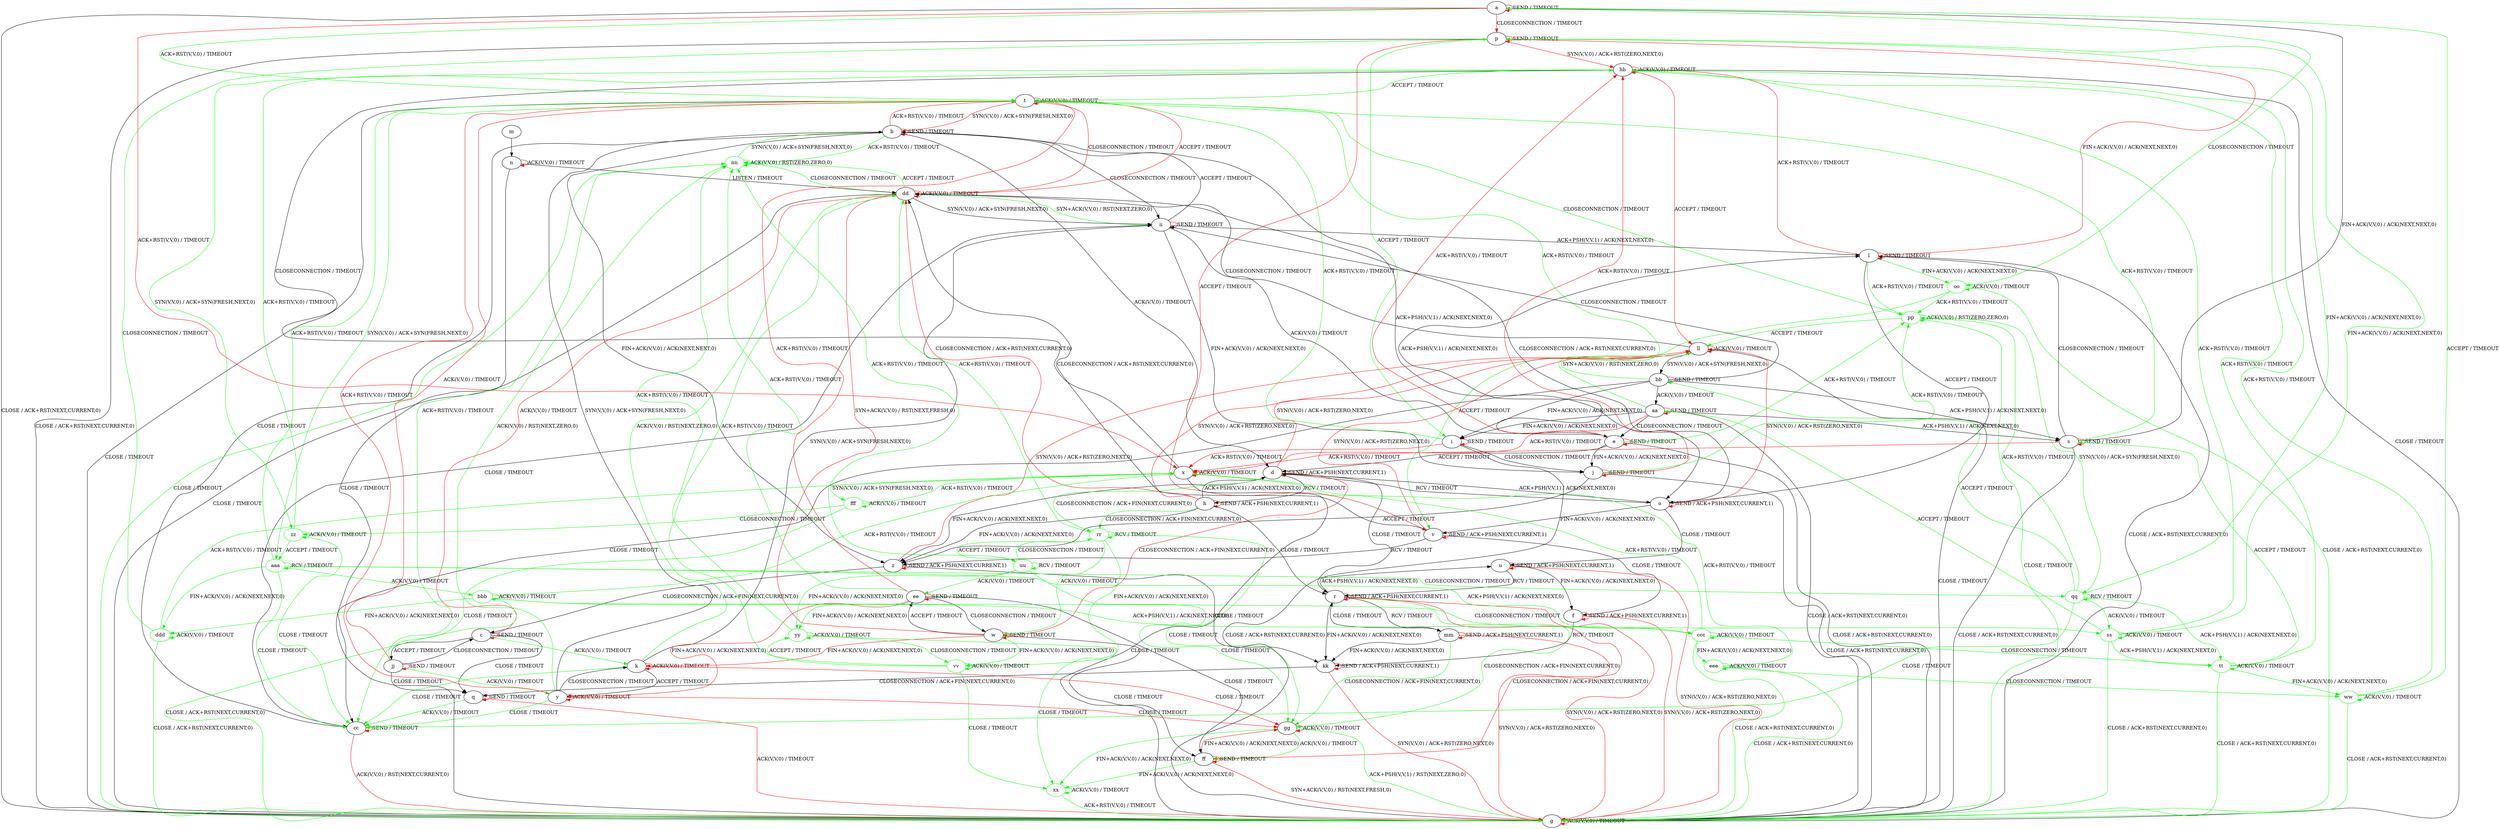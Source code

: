digraph "" {
	graph ["Incoming time"=1.1886098384857178,
		"Outgoing time"=1.385237693786621,
		Output="{'States': 58, 'Transitions': 871, 'Filename': '../results/tcp/TCP_Windows8_Server-TCP_Linux_Server-yices-1.dot'}",
		Reference="{'States': 39, 'Transitions': 495, 'Filename': '../subjects/tcp/TCP_Windows8_Server.dot'}",
		Solver=yices,
		Updated="{'States': 58, 'Transitions': 685, 'Filename': '../subjects/tcp/TCP_Linux_Server.dot'}",
		"f-measure"=0.5237288135593221,
		precision=0.4510948905109489,
		recall=0.6242424242424243
	];
	a -> a [key=0,
	color=red,
	label="SEND / TIMEOUT"];
a -> g [key=0,
label="CLOSE / ACK+RST(NEXT,CURRENT,0)"];
a -> p [key=0,
color=red,
label="CLOSECONNECTION / TIMEOUT"];
a -> t [key=0,
color=green,
label="ACK+RST(V,V,0) / TIMEOUT"];
a -> x [key=0,
color=red,
label="ACK+RST(V,V,0) / TIMEOUT"];
oo [color=green];
a -> oo [key=0,
color=green,
label="CLOSECONNECTION / TIMEOUT"];
b -> b [key=0,
color=red,
label="SEND / TIMEOUT"];
b -> d [key=0,
label="ACK(V,V,0) / TIMEOUT"];
b -> o [key=0,
label="ACK+PSH(V,V,1) / ACK(NEXT,NEXT,0)"];
b -> t [key=0,
color=red,
label="ACK+RST(V,V,0) / TIMEOUT"];
b -> z [key=0,
label="FIN+ACK(V,V,0) / ACK(NEXT,NEXT,0)"];
b -> cc [key=0,
label="CLOSE / TIMEOUT"];
b -> ii [key=0,
label="CLOSECONNECTION / TIMEOUT"];
nn [color=green];
b -> nn [key=0,
color=green,
label="ACK+RST(V,V,0) / TIMEOUT"];
c -> c [key=0,
color=red,
label="SEND / TIMEOUT"];
c -> k [key=0,
color=green,
label="ACK(V,V,0) / TIMEOUT"];
c -> q [key=0,
label="CLOSE / TIMEOUT"];
c -> dd [key=0,
color=red,
label="ACK(V,V,0) / TIMEOUT"];
c -> jj [key=0,
label="ACCEPT / TIMEOUT"];
d -> d [key=0,
color=red,
label="SEND / ACK+PSH(NEXT,CURRENT,1)"];
d -> h [key=0,
label="RCV / TIMEOUT"];
d -> o [key=0,
label="ACK+PSH(V,V,1) / ACK(NEXT,NEXT,0)"];
d -> r [key=0,
label="CLOSE / TIMEOUT"];
d -> w [key=0,
color=red,
label="CLOSECONNECTION / ACK+FIN(NEXT,CURRENT,0)"];
d -> z [key=0,
label="FIN+ACK(V,V,0) / ACK(NEXT,NEXT,0)"];
d -> ll [key=0,
color=red,
label="SYN(V,V,0) / ACK+RST(ZERO,NEXT,0)"];
rr [color=green];
d -> rr [key=0,
color=green,
label="CLOSECONNECTION / ACK+FIN(NEXT,CURRENT,0)"];
e -> d [key=0,
label="ACCEPT / TIMEOUT"];
e -> e [key=0,
color=red,
label="SEND / TIMEOUT"];
e -> g [key=0,
label="CLOSE / ACK+RST(NEXT,CURRENT,0)"];
e -> j [key=0,
label="FIN+ACK(V,V,0) / ACK(NEXT,NEXT,0)"];
e -> l [key=0,
label="ACK+PSH(V,V,1) / ACK(NEXT,NEXT,0)"];
e -> hh [key=0,
color=red,
label="ACK+RST(V,V,0) / TIMEOUT"];
pp [color=green];
e -> pp [key=0,
color=green,
label="ACK+RST(V,V,0) / TIMEOUT"];
f -> f [key=0,
color=red,
label="SEND / ACK+PSH(NEXT,CURRENT,1)"];
f -> g [key=0,
color=red,
label="SYN(V,V,0) / ACK+RST(ZERO,NEXT,0)"];
f -> kk [key=0,
label="RCV / TIMEOUT"];
g -> g [key=0,
color=red,
label="ACK(V,V,0) / TIMEOUT"];
h -> d [key=0,
label="ACK+PSH(V,V,1) / ACK(NEXT,NEXT,0)"];
h -> h [key=0,
color=red,
label="SEND / ACK+PSH(NEXT,CURRENT,1)"];
h -> r [key=0,
label="CLOSE / TIMEOUT"];
h -> z [key=0,
label="FIN+ACK(V,V,0) / ACK(NEXT,NEXT,0)"];
h -> dd [key=0,
color=red,
label="CLOSECONNECTION / ACK+RST(NEXT,CURRENT,0)"];
h -> ll [key=0,
color=red,
label="SYN(V,V,0) / ACK+RST(ZERO,NEXT,0)"];
h -> rr [key=0,
color=green,
label="CLOSECONNECTION / ACK+FIN(NEXT,CURRENT,0)"];
i -> g [key=0,
label="CLOSE / ACK+RST(NEXT,CURRENT,0)"];
i -> i [key=0,
color=red,
label="SEND / TIMEOUT"];
i -> j [key=0,
label="CLOSECONNECTION / TIMEOUT"];
i -> t [key=0,
color=green,
label="ACK+RST(V,V,0) / TIMEOUT"];
i -> x [key=0,
color=red,
label="ACK+RST(V,V,0) / TIMEOUT"];
j -> g [key=0,
label="CLOSE / ACK+RST(NEXT,CURRENT,0)"];
j -> j [key=0,
color=red,
label="SEND / TIMEOUT"];
j -> z [key=0,
label="ACCEPT / TIMEOUT"];
j -> hh [key=0,
color=red,
label="ACK+RST(V,V,0) / TIMEOUT"];
j -> pp [key=0,
color=green,
label="ACK+RST(V,V,0) / TIMEOUT"];
k -> k [key=0,
color=red,
label="ACK(V,V,0) / TIMEOUT"];
k -> y [key=0,
label="ACCEPT / TIMEOUT"];
k -> cc [key=0,
color=green,
label="CLOSE / TIMEOUT"];
k -> dd [key=0,
color=green,
label="ACK(V,V,0) / RST(NEXT,ZERO,0)"];
k -> gg [key=0,
color=red,
label="CLOSE / TIMEOUT"];
k -> ii [key=0,
label="SYN(V,V,0) / ACK+SYN(FRESH,NEXT,0)"];
l -> g [key=0,
label="CLOSE / ACK+RST(NEXT,CURRENT,0)"];
l -> l [key=0,
color=red,
label="SEND / TIMEOUT"];
l -> o [key=0,
label="ACCEPT / TIMEOUT"];
l -> p [key=0,
color=red,
label="FIN+ACK(V,V,0) / ACK(NEXT,NEXT,0)"];
l -> hh [key=0,
color=red,
label="ACK+RST(V,V,0) / TIMEOUT"];
l -> oo [key=0,
color=green,
label="FIN+ACK(V,V,0) / ACK(NEXT,NEXT,0)"];
l -> pp [key=0,
color=green,
label="ACK+RST(V,V,0) / TIMEOUT"];
m -> n [key=0];
n -> g [key=0,
label="CLOSE / TIMEOUT"];
n -> n [key=0,
color=red,
label="ACK(V,V,0) / TIMEOUT"];
n -> dd [key=0,
label="LISTEN / TIMEOUT"];
o -> d [key=0,
label="RCV / TIMEOUT"];
o -> o [key=0,
color=red,
label="SEND / ACK+PSH(NEXT,CURRENT,1)"];
o -> u [key=0,
label="CLOSE / TIMEOUT"];
o -> v [key=0,
label="FIN+ACK(V,V,0) / ACK(NEXT,NEXT,0)"];
o -> dd [key=0,
label="CLOSECONNECTION / ACK+RST(NEXT,CURRENT,0)"];
o -> ll [key=0,
color=red,
label="SYN(V,V,0) / ACK+RST(ZERO,NEXT,0)"];
p -> g [key=0,
label="CLOSE / ACK+RST(NEXT,CURRENT,0)"];
p -> i [key=0,
color=green,
label="ACCEPT / TIMEOUT"];
p -> p [key=0,
color=red,
label="SEND / TIMEOUT"];
p -> v [key=0,
color=red,
label="ACCEPT / TIMEOUT"];
p -> hh [key=0,
color=red,
label="SYN(V,V,0) / ACK+RST(ZERO,NEXT,0)"];
q -> g [key=0,
color=red,
label="ACK(V,V,0) / TIMEOUT"];
q -> q [key=0,
color=red,
label="SEND / TIMEOUT"];
q -> cc [key=0,
color=green,
label="ACK(V,V,0) / TIMEOUT"];
r -> g [key=0,
color=red,
label="SYN(V,V,0) / ACK+RST(ZERO,NEXT,0)"];
r -> r [key=0,
color=red,
label="SEND / ACK+PSH(NEXT,CURRENT,1)"];
r -> u [key=0,
label="ACK+PSH(V,V,1) / ACK(NEXT,NEXT,0)"];
r -> ff [key=0,
color=red,
label="CLOSECONNECTION / ACK+FIN(NEXT,CURRENT,0)"];
r -> gg [key=0,
color=green,
label="CLOSECONNECTION / ACK+FIN(NEXT,CURRENT,0)"];
r -> kk [key=0,
label="FIN+ACK(V,V,0) / ACK(NEXT,NEXT,0)"];
r -> mm [key=0,
label="RCV / TIMEOUT"];
s -> a [key=0,
label="FIN+ACK(V,V,0) / ACK(NEXT,NEXT,0)"];
s -> g [key=0,
label="CLOSE / ACK+RST(NEXT,CURRENT,0)"];
s -> l [key=0,
label="CLOSECONNECTION / TIMEOUT"];
s -> s [key=0,
color=red,
label="SEND / TIMEOUT"];
s -> t [key=0,
color=green,
label="ACK+RST(V,V,0) / TIMEOUT"];
s -> x [key=0,
color=red,
label="ACK+RST(V,V,0) / TIMEOUT"];
t -> b [key=0,
color=red,
label="SYN(V,V,0) / ACK+SYN(FRESH,NEXT,0)"];
t -> g [key=0,
label="CLOSE / TIMEOUT"];
t -> t [key=0,
color=red,
label="ACK(V,V,0) / TIMEOUT"];
t -> dd [key=0,
color=red,
label="CLOSECONNECTION / TIMEOUT"];
t -> pp [key=0,
color=green,
label="CLOSECONNECTION / TIMEOUT"];
aaa [color=green];
t -> aaa [key=0,
color=green,
label="SYN(V,V,0) / ACK+SYN(FRESH,NEXT,0)"];
u -> f [key=0,
label="FIN+ACK(V,V,0) / ACK(NEXT,NEXT,0)"];
u -> g [key=0,
color=red,
label="SYN(V,V,0) / ACK+RST(ZERO,NEXT,0)"];
u -> r [key=0,
label="RCV / TIMEOUT"];
u -> u [key=0,
color=red,
label="SEND / ACK+PSH(NEXT,CURRENT,1)"];
v -> f [key=0,
label="CLOSE / TIMEOUT"];
v -> v [key=0,
color=red,
label="SEND / ACK+PSH(NEXT,CURRENT,1)"];
v -> z [key=0,
label="RCV / TIMEOUT"];
v -> dd [key=0,
label="CLOSECONNECTION / ACK+RST(NEXT,CURRENT,0)"];
v -> ll [key=0,
color=red,
label="SYN(V,V,0) / ACK+RST(ZERO,NEXT,0)"];
w -> k [key=0,
color=red,
label="FIN+ACK(V,V,0) / ACK(NEXT,NEXT,0)"];
w -> w [key=0,
color=red,
label="SEND / TIMEOUT"];
w -> dd [key=0,
color=red,
label="SYN+ACK(V,V,0) / RST(NEXT,FRESH,0)"];
w -> ee [key=0,
label="ACCEPT / TIMEOUT"];
w -> ff [key=0,
label="CLOSE / TIMEOUT"];
vv [color=green];
w -> vv [key=0,
color=green,
label="FIN+ACK(V,V,0) / ACK(NEXT,NEXT,0)"];
x -> g [key=0,
label="CLOSE / TIMEOUT"];
x -> x [key=0,
color=red,
label="ACK(V,V,0) / TIMEOUT"];
x -> hh [key=0,
label="CLOSECONNECTION / TIMEOUT"];
fff [color=green];
x -> fff [key=0,
color=green,
label="SYN(V,V,0) / ACK+SYN(FRESH,NEXT,0)"];
y -> b [key=0,
label="SYN(V,V,0) / ACK+SYN(FRESH,NEXT,0)"];
y -> k [key=0,
label="CLOSECONNECTION / TIMEOUT"];
y -> t [key=0,
color=red,
label="ACK+RST(V,V,0) / TIMEOUT"];
y -> y [key=0,
color=red,
label="ACK(V,V,0) / TIMEOUT"];
y -> cc [key=0,
color=green,
label="CLOSE / TIMEOUT"];
y -> gg [key=0,
color=red,
label="CLOSE / TIMEOUT"];
y -> nn [key=0,
color=green,
label="ACK(V,V,0) / RST(NEXT,ZERO,0)"];
z -> c [key=0,
label="CLOSECONNECTION / ACK+FIN(NEXT,CURRENT,0)"];
z -> z [key=0,
color=red,
label="SEND / ACK+PSH(NEXT,CURRENT,1)"];
z -> kk [key=0,
label="CLOSE / TIMEOUT"];
z -> ll [key=0,
color=red,
label="SYN(V,V,0) / ACK+RST(ZERO,NEXT,0)"];
aa -> e [key=0,
label="CLOSECONNECTION / TIMEOUT"];
aa -> g [key=0,
label="CLOSE / ACK+RST(NEXT,CURRENT,0)"];
aa -> i [key=0,
label="FIN+ACK(V,V,0) / ACK(NEXT,NEXT,0)"];
aa -> s [key=0,
label="ACK+PSH(V,V,1) / ACK(NEXT,NEXT,0)"];
aa -> t [key=0,
color=green,
label="ACK+RST(V,V,0) / TIMEOUT"];
aa -> x [key=0,
color=red,
label="ACK+RST(V,V,0) / TIMEOUT"];
aa -> aa [key=0,
color=red,
label="SEND / TIMEOUT"];
bb -> i [key=0,
label="FIN+ACK(V,V,0) / ACK(NEXT,NEXT,0)"];
bb -> s [key=0,
label="ACK+PSH(V,V,1) / ACK(NEXT,NEXT,0)"];
bb -> aa [key=0,
label="ACK(V,V,0) / TIMEOUT"];
bb -> bb [key=0,
color=red,
label="SEND / TIMEOUT"];
bb -> cc [key=0,
label="CLOSE / TIMEOUT"];
bb -> ii [key=0,
label="CLOSECONNECTION / TIMEOUT"];
bb -> ll [key=0,
color=green,
label="SYN+ACK(V,V,0) / RST(NEXT,ZERO,0)"];
cc -> g [key=0,
color=red,
label="ACK(V,V,0) / RST(NEXT,CURRENT,0)"];
cc -> cc [key=0,
color=red,
label="SEND / TIMEOUT"];
dd -> g [key=0,
label="CLOSE / TIMEOUT"];
dd -> t [key=0,
color=red,
label="ACCEPT / TIMEOUT"];
dd -> dd [key=0,
color=red,
label="ACK(V,V,0) / TIMEOUT"];
dd -> ii [key=0,
label="SYN(V,V,0) / ACK+SYN(FRESH,NEXT,0)"];
dd -> nn [key=0,
color=green,
label="ACCEPT / TIMEOUT"];
ee -> t [key=0,
color=red,
label="ACK+RST(V,V,0) / TIMEOUT"];
ee -> w [key=0,
label="CLOSECONNECTION / TIMEOUT"];
ee -> y [key=0,
color=red,
label="FIN+ACK(V,V,0) / ACK(NEXT,NEXT,0)"];
ee -> ee [key=0,
color=red,
label="SEND / TIMEOUT"];
ee -> ff [key=0,
label="CLOSE / TIMEOUT"];
ee -> nn [key=0,
color=green,
label="ACK+RST(V,V,0) / TIMEOUT"];
yy [color=green];
ee -> yy [key=0,
color=green,
label="FIN+ACK(V,V,0) / ACK(NEXT,NEXT,0)"];
ff -> g [key=0,
color=red,
label="SYN+ACK(V,V,0) / RST(NEXT,FRESH,0)"];
ff -> ff [key=0,
color=red,
label="SEND / TIMEOUT"];
ff -> gg [key=0,
color=red,
label="FIN+ACK(V,V,0) / ACK(NEXT,NEXT,0)"];
xx [color=green];
ff -> xx [key=0,
color=green,
label="FIN+ACK(V,V,0) / ACK(NEXT,NEXT,0)"];
gg -> g [key=0,
color=green,
label="ACK+PSH(V,V,1) / RST(NEXT,ZERO,0)"];
gg -> ff [key=0,
color=green,
label="ACK(V,V,0) / TIMEOUT"];
gg -> gg [key=0,
color=red,
label="ACK(V,V,0) / TIMEOUT"];
gg -> xx [key=0,
color=green,
label="FIN+ACK(V,V,0) / ACK(NEXT,NEXT,0)"];
hh -> g [key=0,
label="CLOSE / TIMEOUT"];
hh -> t [key=0,
color=green,
label="ACCEPT / TIMEOUT"];
hh -> hh [key=0,
color=red,
label="ACK(V,V,0) / TIMEOUT"];
hh -> ll [key=0,
color=red,
label="ACCEPT / TIMEOUT"];
zz [color=green];
hh -> zz [key=0,
color=green,
label="SYN(V,V,0) / ACK+SYN(FRESH,NEXT,0)"];
ii -> b [key=0,
label="ACCEPT / TIMEOUT"];
ii -> e [key=0,
label="ACK(V,V,0) / TIMEOUT"];
ii -> j [key=0,
label="FIN+ACK(V,V,0) / ACK(NEXT,NEXT,0)"];
ii -> l [key=0,
label="ACK+PSH(V,V,1) / ACK(NEXT,NEXT,0)"];
ii -> cc [key=0,
label="CLOSE / TIMEOUT"];
ii -> dd [key=0,
color=green,
label="SYN+ACK(V,V,0) / RST(NEXT,ZERO,0)"];
ii -> ii [key=0,
color=red,
label="SEND / TIMEOUT"];
jj -> c [key=0,
label="CLOSECONNECTION / TIMEOUT"];
jj -> q [key=0,
label="CLOSE / TIMEOUT"];
jj -> t [key=0,
color=red,
label="ACK(V,V,0) / TIMEOUT"];
jj -> y [key=0,
color=green,
label="ACK(V,V,0) / TIMEOUT"];
jj -> jj [key=0,
color=red,
label="SEND / TIMEOUT"];
jj -> nn [key=0,
color=green,
label="ACK+RST(V,V,0) / TIMEOUT"];
kk -> g [key=0,
color=red,
label="SYN(V,V,0) / ACK+RST(ZERO,NEXT,0)"];
kk -> q [key=0,
label="CLOSECONNECTION / ACK+FIN(NEXT,CURRENT,0)"];
kk -> kk [key=0,
color=red,
label="SEND / ACK+PSH(NEXT,CURRENT,1)"];
ll -> g [key=0,
label="CLOSE / TIMEOUT"];
ll -> bb [key=0,
label="SYN(V,V,0) / ACK+SYN(FRESH,NEXT,0)"];
ll -> dd [key=0,
label="CLOSECONNECTION / TIMEOUT"];
ll -> ll [key=0,
color=red,
label="ACK(V,V,0) / TIMEOUT"];
mm -> g [key=0,
color=red,
label="SYN(V,V,0) / ACK+RST(ZERO,NEXT,0)"];
mm -> r [key=0,
label="CLOSE / TIMEOUT"];
mm -> gg [key=0,
color=green,
label="CLOSECONNECTION / ACK+FIN(NEXT,CURRENT,0)"];
mm -> kk [key=0,
label="FIN+ACK(V,V,0) / ACK(NEXT,NEXT,0)"];
mm -> mm [key=0,
color=red,
label="SEND / ACK+PSH(NEXT,CURRENT,1)"];
nn -> b [key=0,
color=green,
label="SYN(V,V,0) / ACK+SYN(FRESH,NEXT,0)"];
nn -> g [key=0,
color=green,
label="CLOSE / TIMEOUT"];
nn -> dd [key=0,
color=green,
label="CLOSECONNECTION / TIMEOUT"];
nn -> nn [key=0,
color=green,
label="ACK(V,V,0) / RST(ZERO,ZERO,0)"];
oo -> g [key=0,
color=green,
label="CLOSE / ACK+RST(NEXT,CURRENT,0)"];
oo -> v [key=0,
color=green,
label="ACCEPT / TIMEOUT"];
oo -> oo [key=0,
color=green,
label="ACK(V,V,0) / TIMEOUT"];
oo -> pp [key=0,
color=green,
label="ACK+RST(V,V,0) / TIMEOUT"];
pp -> g [key=0,
color=green,
label="CLOSE / TIMEOUT"];
pp -> ll [key=0,
color=green,
label="ACCEPT / TIMEOUT"];
pp -> pp [key=0,
color=green,
label="ACK(V,V,0) / RST(ZERO,ZERO,0)"];
qq [color=green];
pp -> qq [key=0,
color=green,
label="SYN(V,V,0) / ACK+SYN(FRESH,NEXT,0)"];
qq -> p [key=0,
color=green,
label="FIN+ACK(V,V,0) / ACK(NEXT,NEXT,0)"];
qq -> bb [key=0,
color=green,
label="ACCEPT / TIMEOUT"];
qq -> cc [key=0,
color=green,
label="CLOSE / TIMEOUT"];
qq -> pp [key=0,
color=green,
label="ACK+RST(V,V,0) / TIMEOUT"];
qq -> qq [key=0,
color=green,
label="RCV / TIMEOUT"];
ss [color=green];
qq -> ss [key=0,
color=green,
label="ACK(V,V,0) / TIMEOUT"];
tt [color=green];
qq -> tt [key=0,
color=green,
label="ACK+PSH(V,V,1) / ACK(NEXT,NEXT,0)"];
rr -> w [key=0,
color=green,
label="ACK(V,V,0) / TIMEOUT"];
rr -> dd [key=0,
color=green,
label="ACK+RST(V,V,0) / TIMEOUT"];
rr -> gg [key=0,
color=green,
label="CLOSE / TIMEOUT"];
rr -> rr [key=0,
color=green,
label="RCV / TIMEOUT"];
uu [color=green];
rr -> uu [key=0,
color=green,
label="ACCEPT / TIMEOUT"];
rr -> vv [key=0,
color=green,
label="FIN+ACK(V,V,0) / ACK(NEXT,NEXT,0)"];
ss -> g [key=0,
color=green,
label="CLOSE / ACK+RST(NEXT,CURRENT,0)"];
ss -> p [key=0,
color=green,
label="FIN+ACK(V,V,0) / ACK(NEXT,NEXT,0)"];
ss -> aa [key=0,
color=green,
label="ACCEPT / TIMEOUT"];
ss -> hh [key=0,
color=green,
label="ACK+RST(V,V,0) / TIMEOUT"];
ss -> ss [key=0,
color=green,
label="ACK(V,V,0) / TIMEOUT"];
ss -> tt [key=0,
color=green,
label="ACK+PSH(V,V,1) / ACK(NEXT,NEXT,0)"];
tt -> g [key=0,
color=green,
label="CLOSE / ACK+RST(NEXT,CURRENT,0)"];
tt -> s [key=0,
color=green,
label="ACCEPT / TIMEOUT"];
tt -> hh [key=0,
color=green,
label="ACK+RST(V,V,0) / TIMEOUT"];
tt -> tt [key=0,
color=green,
label="ACK(V,V,0) / TIMEOUT"];
ww [color=green];
tt -> ww [key=0,
color=green,
label="FIN+ACK(V,V,0) / ACK(NEXT,NEXT,0)"];
uu -> ee [key=0,
color=green,
label="ACK(V,V,0) / TIMEOUT"];
uu -> gg [key=0,
color=green,
label="CLOSE / TIMEOUT"];
uu -> nn [key=0,
color=green,
label="ACK+RST(V,V,0) / TIMEOUT"];
uu -> rr [key=0,
color=green,
label="CLOSECONNECTION / TIMEOUT"];
uu -> uu [key=0,
color=green,
label="RCV / TIMEOUT"];
uu -> yy [key=0,
color=green,
label="FIN+ACK(V,V,0) / ACK(NEXT,NEXT,0)"];
vv -> dd [key=0,
color=green,
label="ACK+RST(V,V,0) / TIMEOUT"];
vv -> vv [key=0,
color=green,
label="ACK(V,V,0) / TIMEOUT"];
vv -> xx [key=0,
color=green,
label="CLOSE / TIMEOUT"];
vv -> yy [key=0,
color=green,
label="ACCEPT / TIMEOUT"];
ww -> a [key=0,
color=green,
label="ACCEPT / TIMEOUT"];
ww -> g [key=0,
color=green,
label="CLOSE / ACK+RST(NEXT,CURRENT,0)"];
ww -> hh [key=0,
color=green,
label="ACK+RST(V,V,0) / TIMEOUT"];
ww -> ww [key=0,
color=green,
label="ACK(V,V,0) / TIMEOUT"];
xx -> g [key=0,
color=green,
label="ACK+RST(V,V,0) / TIMEOUT"];
xx -> xx [key=0,
color=green,
label="ACK(V,V,0) / TIMEOUT"];
yy -> nn [key=0,
color=green,
label="ACK+RST(V,V,0) / TIMEOUT"];
yy -> vv [key=0,
color=green,
label="CLOSECONNECTION / TIMEOUT"];
yy -> xx [key=0,
color=green,
label="CLOSE / TIMEOUT"];
yy -> yy [key=0,
color=green,
label="ACK(V,V,0) / TIMEOUT"];
zz -> cc [key=0,
color=green,
label="CLOSE / TIMEOUT"];
zz -> hh [key=0,
color=green,
label="ACK+RST(V,V,0) / TIMEOUT"];
zz -> zz [key=0,
color=green,
label="ACK(V,V,0) / TIMEOUT"];
zz -> aaa [key=0,
color=green,
label="ACCEPT / TIMEOUT"];
aaa -> t [key=0,
color=green,
label="ACK+RST(V,V,0) / TIMEOUT"];
aaa -> cc [key=0,
color=green,
label="CLOSE / TIMEOUT"];
aaa -> qq [key=0,
color=green,
label="CLOSECONNECTION / TIMEOUT"];
aaa -> aaa [key=0,
color=green,
label="RCV / TIMEOUT"];
bbb [color=green];
aaa -> bbb [key=0,
color=green,
label="ACK(V,V,0) / TIMEOUT"];
ccc [color=green];
aaa -> ccc [key=0,
color=green,
label="ACK+PSH(V,V,1) / ACK(NEXT,NEXT,0)"];
ddd [color=green];
aaa -> ddd [key=0,
color=green,
label="FIN+ACK(V,V,0) / ACK(NEXT,NEXT,0)"];
bbb -> g [key=0,
color=green,
label="CLOSE / ACK+RST(NEXT,CURRENT,0)"];
bbb -> x [key=0,
color=green,
label="ACK+RST(V,V,0) / TIMEOUT"];
bbb -> ss [key=0,
color=green,
label="CLOSECONNECTION / TIMEOUT"];
bbb -> bbb [key=0,
color=green,
label="ACK(V,V,0) / TIMEOUT"];
bbb -> ccc [key=0,
color=green,
label="ACK+PSH(V,V,1) / ACK(NEXT,NEXT,0)"];
bbb -> ddd [key=0,
color=green,
label="FIN+ACK(V,V,0) / ACK(NEXT,NEXT,0)"];
ccc -> g [key=0,
color=green,
label="CLOSE / ACK+RST(NEXT,CURRENT,0)"];
ccc -> x [key=0,
color=green,
label="ACK+RST(V,V,0) / TIMEOUT"];
ccc -> tt [key=0,
color=green,
label="CLOSECONNECTION / TIMEOUT"];
ccc -> ccc [key=0,
color=green,
label="ACK(V,V,0) / TIMEOUT"];
eee [color=green];
ccc -> eee [key=0,
color=green,
label="FIN+ACK(V,V,0) / ACK(NEXT,NEXT,0)"];
ddd -> g [key=0,
color=green,
label="CLOSE / ACK+RST(NEXT,CURRENT,0)"];
ddd -> p [key=0,
color=green,
label="CLOSECONNECTION / TIMEOUT"];
ddd -> x [key=0,
color=green,
label="ACK+RST(V,V,0) / TIMEOUT"];
ddd -> ddd [key=0,
color=green,
label="ACK(V,V,0) / TIMEOUT"];
eee -> g [key=0,
color=green,
label="CLOSE / ACK+RST(NEXT,CURRENT,0)"];
eee -> x [key=0,
color=green,
label="ACK+RST(V,V,0) / TIMEOUT"];
eee -> ww [key=0,
color=green,
label="CLOSECONNECTION / TIMEOUT"];
eee -> eee [key=0,
color=green,
label="ACK(V,V,0) / TIMEOUT"];
fff -> x [key=0,
color=green,
label="ACK+RST(V,V,0) / TIMEOUT"];
fff -> cc [key=0,
color=green,
label="CLOSE / TIMEOUT"];
fff -> zz [key=0,
color=green,
label="CLOSECONNECTION / TIMEOUT"];
fff -> fff [key=0,
color=green,
label="ACK(V,V,0) / TIMEOUT"];
}
